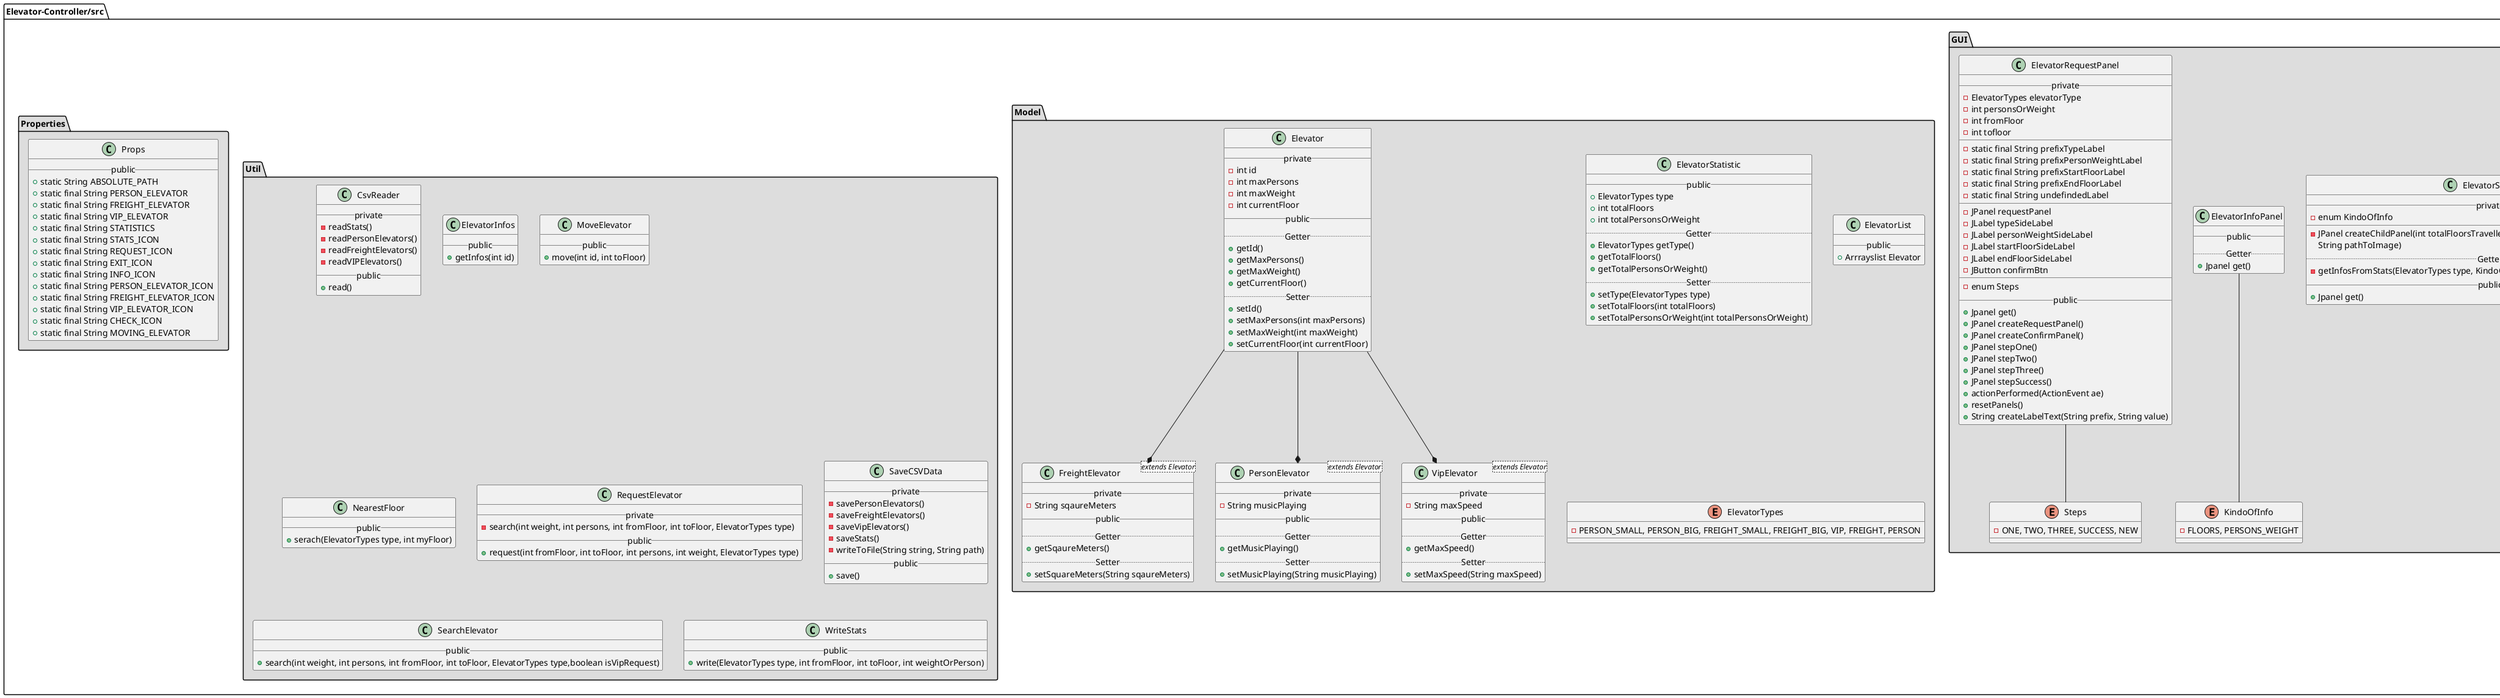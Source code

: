 Klassendiagramm unseres Projektes

@startuml
package "Elevator-Controller/src"  {
package "Controller" #DDDDDD{
class Controller {
__public__
+main()
}
}

package "GUI"#DDDDDD{
SidebarGUI -- MenuState
class SidebarGUI {
__private__
-enum MenuState
-Jpanel root
-Jpanel contentPanel
__
-JFrame createFrame()
-Jpanel createSideBar()
__public__
+startUserInterface()
+actionPerformed(ActionEvent ae)
}
enum MenuState {
REQUEST, INFO, STATS, EXIT
}
class ElevatorStatsPanel {
__private__
-enum KindoOfInfo
__
-JPanel createChildPanel(int totalFloorsTravelled, int totalPersonsOrWeight, String prefix,
String pathToImage)
..Getter..
-getInfosFromStats(ElevatorTypes type, KindoOfInfo info)
__public__
+Jpanel get()
}
enum KindoOfInfo {
-FLOORS, PERSONS_WEIGHT
}
ElevatorInfoPanel -- KindoOfInfo
class ElevatorRequestPanel {
__private__
-ElevatorTypes elevatorType
-int personsOrWeight
-int fromFloor
-int tofloor
__
-static final String prefixTypeLabel
-static final String prefixPersonWeightLabel
-static final String prefixStartFloorLabel
-static final String prefixEndFloorLabel
-static final String undefindedLabel
__
-JPanel requestPanel
-JLabel typeSideLabel
-JLabel personWeightSideLabel
-JLabel startFloorSideLabel
-JLabel endFloorSideLabel
-JButton confirmBtn
__
-enum Steps
__public__
+Jpanel get()
+JPanel createRequestPanel()
+JPanel createConfirmPanel()
+JPanel stepOne()
+JPanel stepTwo()
+JPanel stepThree()
+JPanel stepSuccess()
+actionPerformed(ActionEvent ae)
+resetPanels()
+String createLabelText(String prefix, String value)
}
enum Steps {
-ONE, TWO, THREE, SUCCESS, NEW
}

ElevatorRequestPanel -- Steps
class ElevatorInfoPanel {
__public__
..Getter..
+Jpanel get()
}
}

package "Model"#DDDDDD{
class Elevator {
__private__
-int id
-int maxPersons
-int maxWeight
-int currentFloor
__public__
..Getter..
+getId()
+getMaxPersons()
+getMaxWeight()
+getCurrentFloor()
..Setter..
+setId()
+setMaxPersons(int maxPersons)
+setMaxWeight(int maxWeight)
+setCurrentFloor(int currentFloor)
}
class ElevatorStatistic {
__public__
+ElevatorTypes type
+int totalFloors
+int totalPersonsOrWeight
..Getter..
+ElevatorTypes getType()
+getTotalFloors()
+getTotalPersonsOrWeight()
..Setter..
+setType(ElevatorTypes type)
+setTotalFloors(int totalFloors)
+setTotalPersonsOrWeight(int totalPersonsOrWeight)
}
class ElevatorList {
__public__
+Arrrayslist Elevator
}
enum ElevatorTypes {
-PERSON_SMALL, PERSON_BIG, FREIGHT_SMALL, FREIGHT_BIG, VIP, FREIGHT, PERSON

}
class FreightElevator<extends Elevator> {
__private__
-String sqaureMeters
__public__
..Getter..
+getSqaureMeters()
..Setter..
+setSquareMeters(String sqaureMeters)
}
class PersonElevator<extends Elevator> {
__private__
-String musicPlaying
__public__
..Getter..
+getMusicPlaying()
..Setter..
+setMusicPlaying(String musicPlaying)
}
class VipElevator<extends Elevator> {
__private__
-String maxSpeed
__public__
..Getter..
+getMaxSpeed()
..Setter..
+setMaxSpeed(String maxSpeed)
}
}
package "Util"#DDDDDD{
class CsvReader {
__private__
-readStats()
-readPersonElevators()
-readFreightElevators()
-readVIPElevators()
__public__
+read()
}
class ElevatorInfos {
__public__
+getInfos(int id)
}
class MoveElevator {
__public__
+move(int id, int toFloor)
}
class NearestFloor {
__public__
+serach(ElevatorTypes type, int myFloor)
}
class RequestElevator {
__private__
-search(int weight, int persons, int fromFloor, int toFloor, ElevatorTypes type)
__public__
+request(int fromFloor, int toFloor, int persons, int weight, ElevatorTypes type)
}
class SaveCSVData{
__private__
-savePersonElevators()
-saveFreightElevators()
-saveVipElevators()
-saveStats()
-writeToFile(String string, String path)
__public__
+save()
}

class SearchElevator {
__public__
+search(int weight, int persons, int fromFloor, int toFloor, ElevatorTypes type,boolean isVipRequest)
}
class WriteStats {
__public__
+write(ElevatorTypes type, int fromFloor, int toFloor, int weightOrPerson)
}
}

package Properties #DDDDDD {
class Props {
__public__
+static String ABSOLUTE_PATH
+static final String PERSON_ELEVATOR
+static final String FREIGHT_ELEVATOR
+static final String VIP_ELEVATOR
+static final String STATISTICS
+static final String STATS_ICON
+static final String REQUEST_ICON
+static final String EXIT_ICON
+static final String INFO_ICON
+static final String PERSON_ELEVATOR_ICON
+static final String FREIGHT_ELEVATOR_ICON
+static final String VIP_ELEVATOR_ICON
+static final String CHECK_ICON
+static final String MOVING_ELEVATOR
}
}
}
package "Elevator-Controller/assets/csv" <<Folder>> #3CB371{
class "Lastenaufzug Tabelle" <<(T,#FF7700) freightElevators.csv >>
class "Personenaufzug Tabelle" <<(T,#FF7700) personElevators.csv>>
class "Statistik Tabelle" <<(T,#FF7700) statistics.csv>>
class "Vip Aufzug Tabelle" <<(T,#FF7700) vipElevators.csv>>
}

Elevator --* FreightElevator
Elevator --* PersonElevator
Elevator --* VipElevator


@enduml